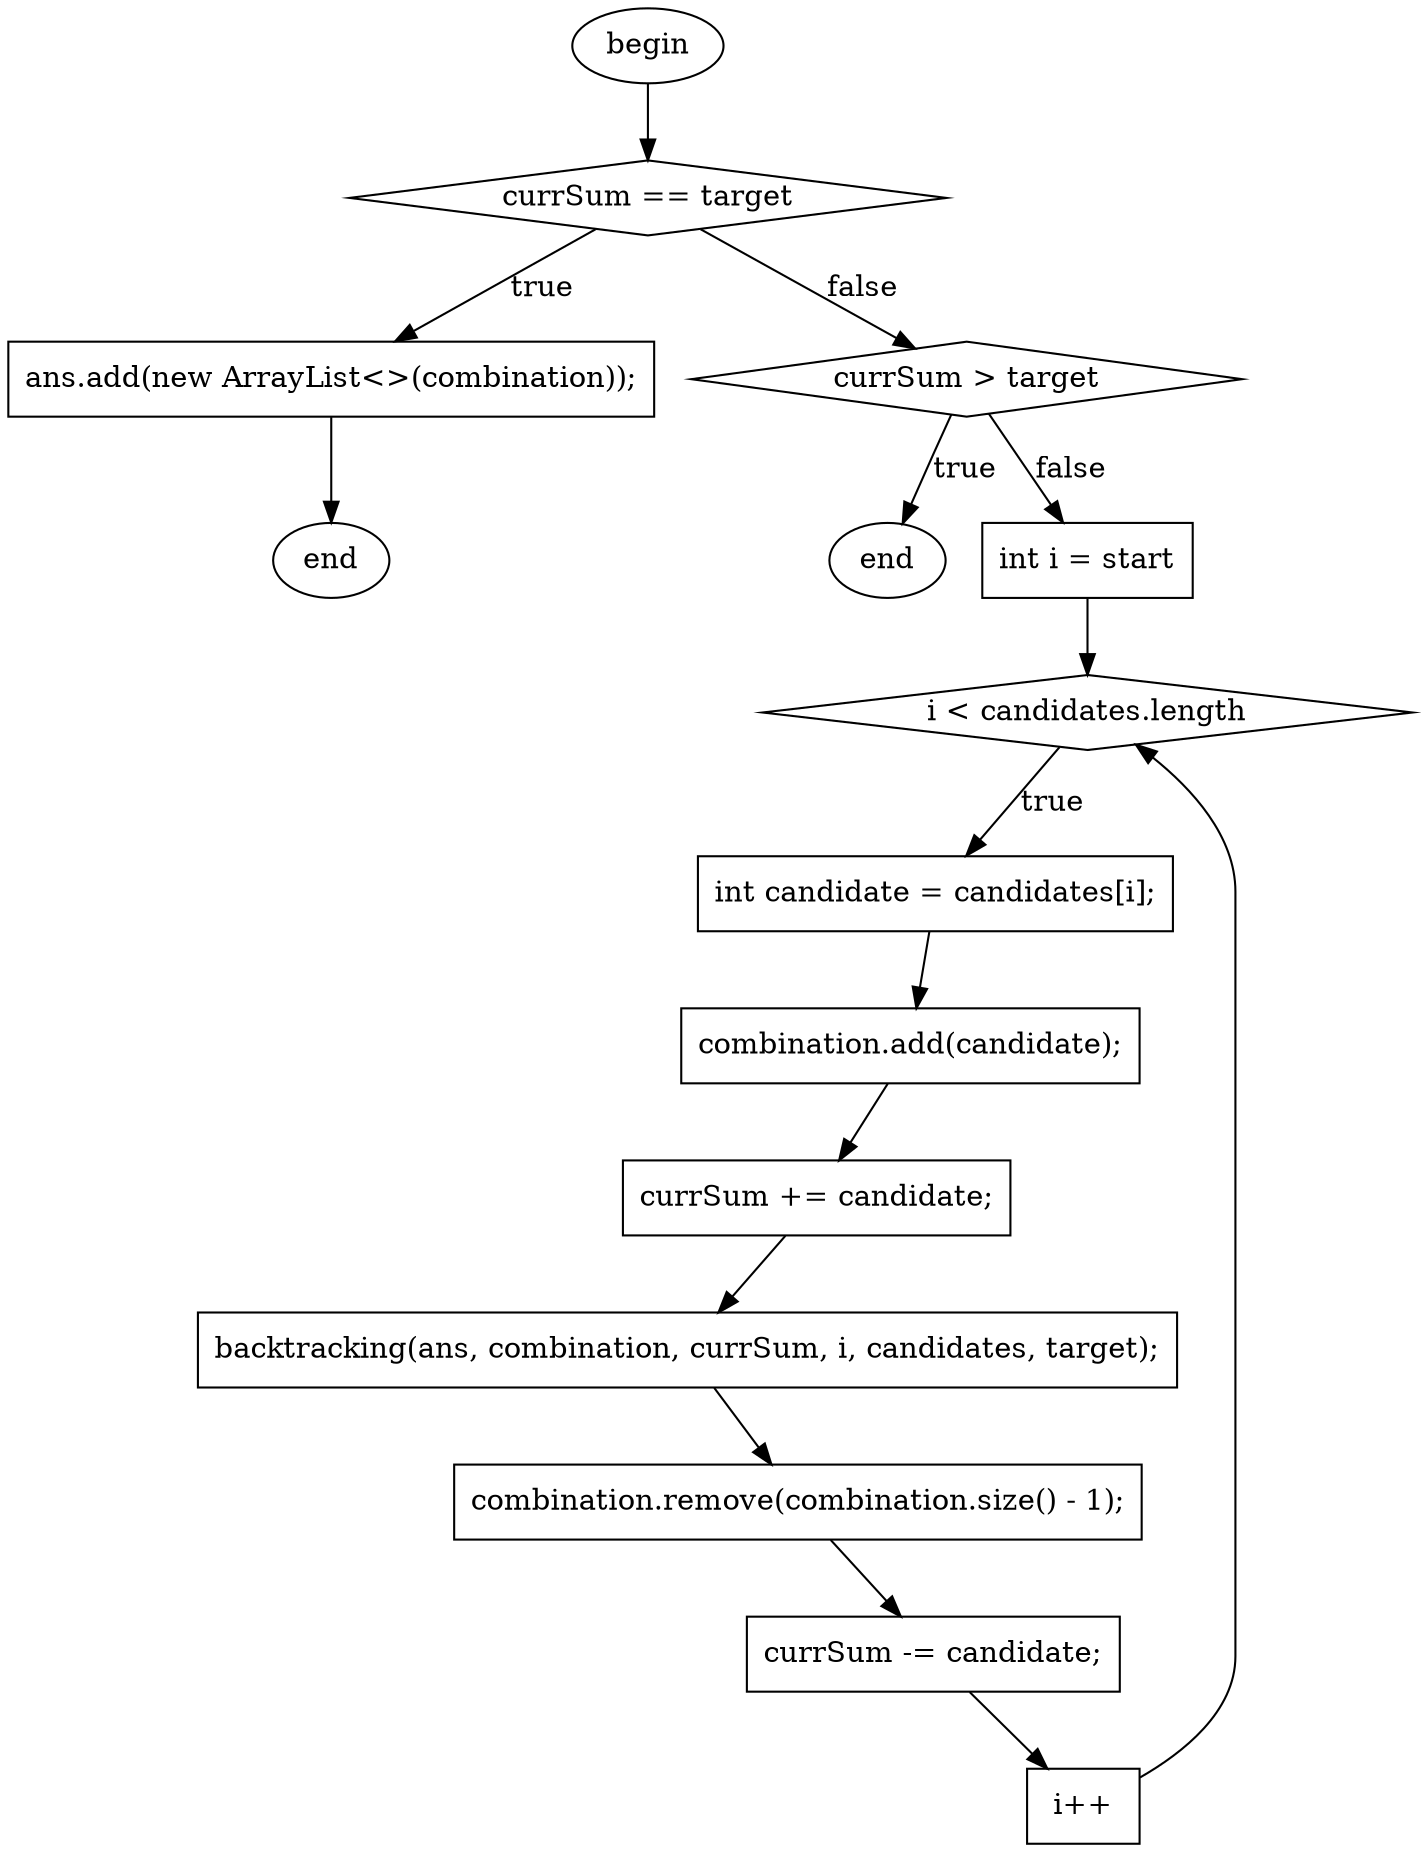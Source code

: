 digraph G{
F0T0[ shape=ellipse, label="begin", style="filled", fillcolor="white"]
F40T177[ shape=diamond, label="currSum == target", style="filled", fillcolor="white"]
F71T108[ shape=box, label="ans.add(new ArrayList\<\>(combination));", style="filled", fillcolor="white"]
F116T122[ shape=ellipse, label="end", style="filled", fillcolor="white"]
F135T177TelseIf[ shape=diamond, label="currSum \> target", style="filled", fillcolor="white"]
F165T171[ shape=ellipse, label="end", style="filled", fillcolor="white"]
F183T533[ shape=box, label="int i = start", style="filled", fillcolor="white"]
F203T223[ shape=diamond, label="i \< candidates.length", style="filled", fillcolor="white"]
F239T268[ shape=box, label="int candidate = candidates[i];", style="filled", fillcolor="white"]
F276T302[ shape=box, label="combination.add(candidate);", style="filled", fillcolor="white"]
F310T330[ shape=box, label="currSum += candidate;", style="filled", fillcolor="white"]
F387T449[ shape=box, label="backtracking(ans, combination, currSum, i, candidates, target);", style="filled", fillcolor="white"]
F457T499[ shape=box, label="combination.remove(combination.size() - 1);", style="filled", fillcolor="white"]
F507T527[ shape=box, label="currSum -= candidate;", style="filled", fillcolor="white"]
F226T228[ shape=box, label="i++", style="filled", fillcolor="white"]
F0T0 -> F40T177
F71T108 -> F116T122
F239T268 -> F276T302
F276T302 -> F310T330
F310T330 -> F387T449
F387T449 -> F457T499
F457T499 -> F507T527
F507T527 -> F226T228
F40T177 -> F71T108[label="true"]
F40T177 -> F135T177TelseIf[label="false"]
F135T177TelseIf -> F165T171[label="true"]
F203T223 -> F239T268[label="true"]
F183T533 -> F203T223
F226T228 -> F203T223
F135T177TelseIf -> F183T533[label="false"]
}
